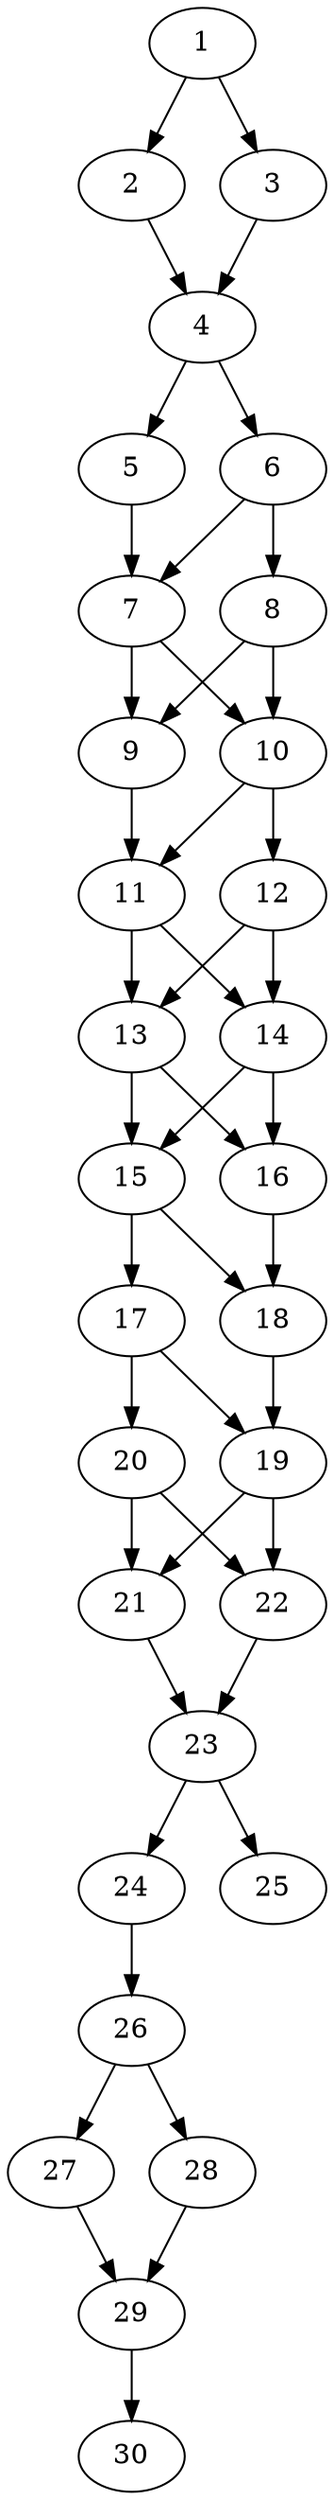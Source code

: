 // DAG automatically generated by daggen at Thu Oct  3 14:04:17 2019
// ./daggen --dot -n 30 --ccr 0.3 --fat 0.3 --regular 0.5 --density 0.9 --mindata 5242880 --maxdata 52428800 
digraph G {
  1 [size="83514027", alpha="0.01", expect_size="25054208"] 
  1 -> 2 [size ="25054208"]
  1 -> 3 [size ="25054208"]
  2 [size="91275947", alpha="0.05", expect_size="27382784"] 
  2 -> 4 [size ="27382784"]
  3 [size="32583680", alpha="0.10", expect_size="9775104"] 
  3 -> 4 [size ="9775104"]
  4 [size="24517973", alpha="0.02", expect_size="7355392"] 
  4 -> 5 [size ="7355392"]
  4 -> 6 [size ="7355392"]
  5 [size="149459627", alpha="0.15", expect_size="44837888"] 
  5 -> 7 [size ="44837888"]
  6 [size="65959253", alpha="0.11", expect_size="19787776"] 
  6 -> 7 [size ="19787776"]
  6 -> 8 [size ="19787776"]
  7 [size="32696320", alpha="0.09", expect_size="9808896"] 
  7 -> 9 [size ="9808896"]
  7 -> 10 [size ="9808896"]
  8 [size="135557120", alpha="0.02", expect_size="40667136"] 
  8 -> 9 [size ="40667136"]
  8 -> 10 [size ="40667136"]
  9 [size="91412480", alpha="0.17", expect_size="27423744"] 
  9 -> 11 [size ="27423744"]
  10 [size="161204907", alpha="0.18", expect_size="48361472"] 
  10 -> 11 [size ="48361472"]
  10 -> 12 [size ="48361472"]
  11 [size="42571093", alpha="0.06", expect_size="12771328"] 
  11 -> 13 [size ="12771328"]
  11 -> 14 [size ="12771328"]
  12 [size="52865707", alpha="0.05", expect_size="15859712"] 
  12 -> 13 [size ="15859712"]
  12 -> 14 [size ="15859712"]
  13 [size="94528853", alpha="0.06", expect_size="28358656"] 
  13 -> 15 [size ="28358656"]
  13 -> 16 [size ="28358656"]
  14 [size="172202667", alpha="0.17", expect_size="51660800"] 
  14 -> 15 [size ="51660800"]
  14 -> 16 [size ="51660800"]
  15 [size="34362027", alpha="0.15", expect_size="10308608"] 
  15 -> 17 [size ="10308608"]
  15 -> 18 [size ="10308608"]
  16 [size="152855893", alpha="0.10", expect_size="45856768"] 
  16 -> 18 [size ="45856768"]
  17 [size="83333120", alpha="0.04", expect_size="24999936"] 
  17 -> 19 [size ="24999936"]
  17 -> 20 [size ="24999936"]
  18 [size="155306667", alpha="0.16", expect_size="46592000"] 
  18 -> 19 [size ="46592000"]
  19 [size="169953280", alpha="0.15", expect_size="50985984"] 
  19 -> 21 [size ="50985984"]
  19 -> 22 [size ="50985984"]
  20 [size="142438400", alpha="0.08", expect_size="42731520"] 
  20 -> 21 [size ="42731520"]
  20 -> 22 [size ="42731520"]
  21 [size="128617813", alpha="0.10", expect_size="38585344"] 
  21 -> 23 [size ="38585344"]
  22 [size="18991787", alpha="0.01", expect_size="5697536"] 
  22 -> 23 [size ="5697536"]
  23 [size="59508053", alpha="0.14", expect_size="17852416"] 
  23 -> 24 [size ="17852416"]
  23 -> 25 [size ="17852416"]
  24 [size="105198933", alpha="0.08", expect_size="31559680"] 
  24 -> 26 [size ="31559680"]
  25 [size="79865173", alpha="0.19", expect_size="23959552"] 
  26 [size="40659627", alpha="0.15", expect_size="12197888"] 
  26 -> 27 [size ="12197888"]
  26 -> 28 [size ="12197888"]
  27 [size="120388267", alpha="0.14", expect_size="36116480"] 
  27 -> 29 [size ="36116480"]
  28 [size="154439680", alpha="0.08", expect_size="46331904"] 
  28 -> 29 [size ="46331904"]
  29 [size="125259093", alpha="0.11", expect_size="37577728"] 
  29 -> 30 [size ="37577728"]
  30 [size="83418453", alpha="0.13", expect_size="25025536"] 
}
